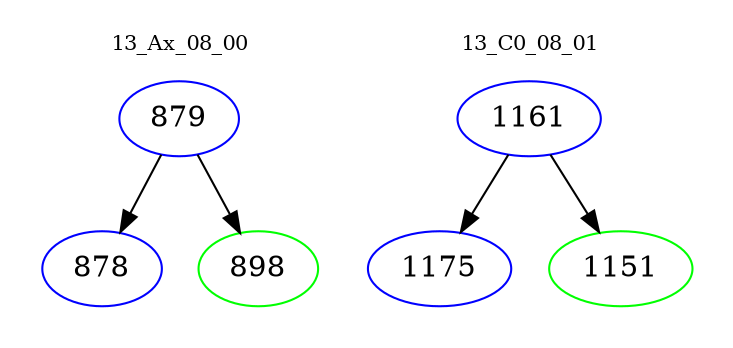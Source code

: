 digraph{
subgraph cluster_0 {
color = white
label = "13_Ax_08_00";
fontsize=10;
T0_879 [label="879", color="blue"]
T0_879 -> T0_878 [color="black"]
T0_878 [label="878", color="blue"]
T0_879 -> T0_898 [color="black"]
T0_898 [label="898", color="green"]
}
subgraph cluster_1 {
color = white
label = "13_C0_08_01";
fontsize=10;
T1_1161 [label="1161", color="blue"]
T1_1161 -> T1_1175 [color="black"]
T1_1175 [label="1175", color="blue"]
T1_1161 -> T1_1151 [color="black"]
T1_1151 [label="1151", color="green"]
}
}
